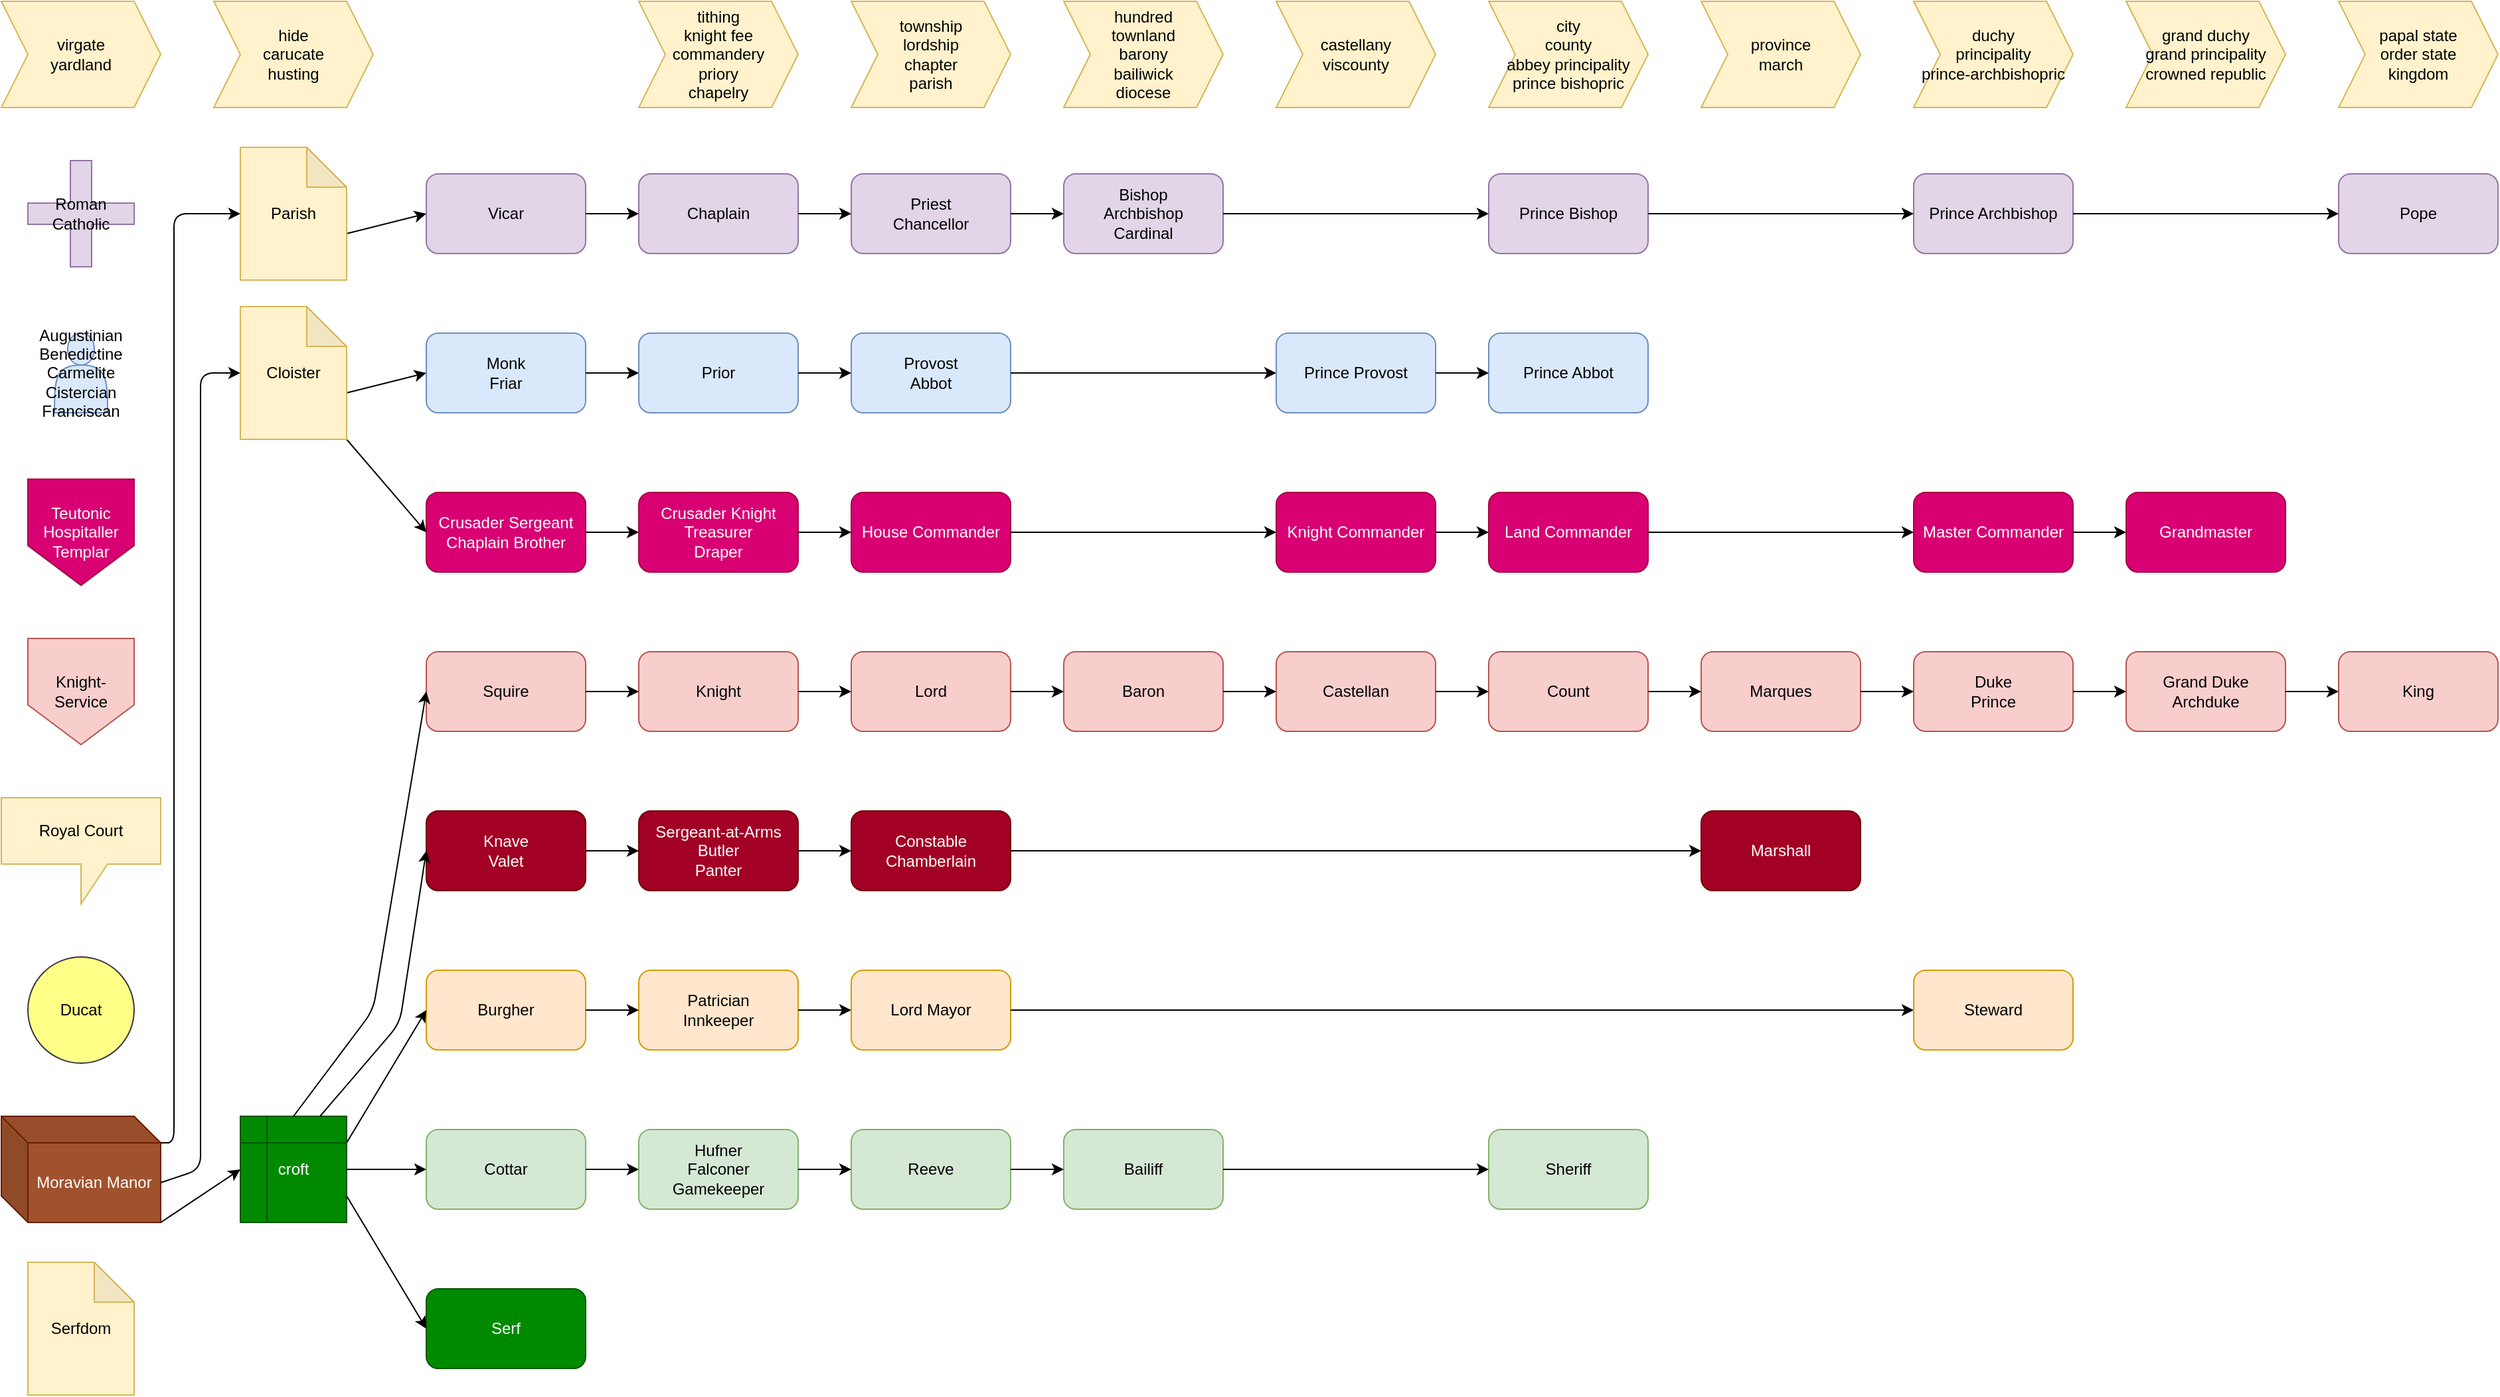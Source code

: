 <mxfile version="12.4.2" type="device" pages="1"><diagram id="fqwpL6NrUDYgaM_oACts" name="Pagina-1"><mxGraphModel dx="2249" dy="846" grid="1" gridSize="10" guides="1" tooltips="1" connect="1" arrows="1" fold="1" page="1" pageScale="1" pageWidth="827" pageHeight="1169" math="0" shadow="0"><root><mxCell id="oCK8tUkI4gXZ0sV6fzL8-0"/><mxCell id="oCK8tUkI4gXZ0sV6fzL8-1" parent="oCK8tUkI4gXZ0sV6fzL8-0"/><mxCell id="83fGAn5iUg1lBwkZTP7g-1" value="&lt;div&gt;hide&lt;/div&gt;&lt;div&gt;carucate&lt;/div&gt;&lt;div&gt;husting&lt;br&gt;&lt;/div&gt;" style="shape=step;perimeter=stepPerimeter;whiteSpace=wrap;html=1;fixedSize=1;fillColor=#fff2cc;strokeColor=#d6b656;" parent="oCK8tUkI4gXZ0sV6fzL8-1" vertex="1"><mxGeometry x="40" y="160" width="120" height="80" as="geometry"/></mxCell><mxCell id="83fGAn5iUg1lBwkZTP7g-2" value="&lt;div&gt;tithing&lt;/div&gt;&lt;div&gt;knight fee&lt;/div&gt;&lt;div&gt;commandery&lt;/div&gt;&lt;div&gt;priory&lt;/div&gt;&lt;div&gt;chapelry&lt;br&gt;&lt;/div&gt;" style="shape=step;perimeter=stepPerimeter;whiteSpace=wrap;html=1;fixedSize=1;fillColor=#fff2cc;strokeColor=#d6b656;" parent="oCK8tUkI4gXZ0sV6fzL8-1" vertex="1"><mxGeometry x="360" y="160" width="120" height="80" as="geometry"/></mxCell><mxCell id="83fGAn5iUg1lBwkZTP7g-3" value="&lt;div&gt;township&lt;/div&gt;&lt;div&gt;lordship&lt;/div&gt;&lt;div&gt;chapter&lt;/div&gt;&lt;div&gt;parish&lt;br&gt;&lt;/div&gt;" style="shape=step;perimeter=stepPerimeter;whiteSpace=wrap;html=1;fixedSize=1;fillColor=#fff2cc;strokeColor=#d6b656;" parent="oCK8tUkI4gXZ0sV6fzL8-1" vertex="1"><mxGeometry x="520" y="160" width="120" height="80" as="geometry"/></mxCell><mxCell id="83fGAn5iUg1lBwkZTP7g-4" value="&lt;div&gt;hundred&lt;/div&gt;&lt;div&gt;townland&lt;/div&gt;&lt;div&gt;barony&lt;/div&gt;&lt;div&gt;bailiwick&lt;/div&gt;&lt;div&gt;diocese&lt;/div&gt;" style="shape=step;perimeter=stepPerimeter;whiteSpace=wrap;html=1;fixedSize=1;fillColor=#fff2cc;strokeColor=#d6b656;" parent="oCK8tUkI4gXZ0sV6fzL8-1" vertex="1"><mxGeometry x="680" y="160" width="120" height="80" as="geometry"/></mxCell><mxCell id="83fGAn5iUg1lBwkZTP7g-5" value="&lt;div&gt;castellany&lt;/div&gt;&lt;div&gt;viscounty&lt;br&gt;&lt;/div&gt;" style="shape=step;perimeter=stepPerimeter;whiteSpace=wrap;html=1;fixedSize=1;fillColor=#fff2cc;strokeColor=#d6b656;" parent="oCK8tUkI4gXZ0sV6fzL8-1" vertex="1"><mxGeometry x="840" y="160" width="120" height="80" as="geometry"/></mxCell><mxCell id="83fGAn5iUg1lBwkZTP7g-6" value="&lt;div&gt;city&lt;/div&gt;&lt;div&gt;county&lt;/div&gt;&lt;div&gt;abbey principality&lt;/div&gt;&lt;div&gt;prince bishopric&lt;br&gt;&lt;/div&gt;" style="shape=step;perimeter=stepPerimeter;whiteSpace=wrap;html=1;fixedSize=1;fillColor=#fff2cc;strokeColor=#d6b656;" parent="oCK8tUkI4gXZ0sV6fzL8-1" vertex="1"><mxGeometry x="1000" y="160" width="120" height="80" as="geometry"/></mxCell><mxCell id="83fGAn5iUg1lBwkZTP7g-7" value="&lt;div&gt;province&lt;/div&gt;&lt;div&gt;march&lt;br&gt;&lt;/div&gt;" style="shape=step;perimeter=stepPerimeter;whiteSpace=wrap;html=1;fixedSize=1;fillColor=#fff2cc;strokeColor=#d6b656;" parent="oCK8tUkI4gXZ0sV6fzL8-1" vertex="1"><mxGeometry x="1160" y="160" width="120" height="80" as="geometry"/></mxCell><mxCell id="83fGAn5iUg1lBwkZTP7g-8" value="&lt;div&gt;duchy&lt;/div&gt;&lt;div&gt;principality&lt;/div&gt;&lt;div&gt;prince-archbishopric&lt;br&gt;&lt;/div&gt;" style="shape=step;perimeter=stepPerimeter;whiteSpace=wrap;html=1;fixedSize=1;fillColor=#fff2cc;strokeColor=#d6b656;" parent="oCK8tUkI4gXZ0sV6fzL8-1" vertex="1"><mxGeometry x="1320" y="160" width="120" height="80" as="geometry"/></mxCell><mxCell id="83fGAn5iUg1lBwkZTP7g-9" value="&lt;div&gt;grand duchy&lt;/div&gt;&lt;div&gt;grand principality&lt;/div&gt;&lt;div&gt;crowned republic&lt;br&gt;&lt;/div&gt;" style="shape=step;perimeter=stepPerimeter;whiteSpace=wrap;html=1;fixedSize=1;fillColor=#fff2cc;strokeColor=#d6b656;" parent="oCK8tUkI4gXZ0sV6fzL8-1" vertex="1"><mxGeometry x="1480" y="160" width="120" height="80" as="geometry"/></mxCell><mxCell id="83fGAn5iUg1lBwkZTP7g-10" value="&lt;div&gt;papal state&lt;/div&gt;&lt;div&gt;order state&lt;/div&gt;&lt;div&gt;kingdom&lt;br&gt;&lt;/div&gt;" style="shape=step;perimeter=stepPerimeter;whiteSpace=wrap;html=1;fixedSize=1;fillColor=#fff2cc;strokeColor=#d6b656;" parent="oCK8tUkI4gXZ0sV6fzL8-1" vertex="1"><mxGeometry x="1640" y="160" width="120" height="80" as="geometry"/></mxCell><mxCell id="83fGAn5iUg1lBwkZTP7g-11" value="&lt;div&gt;virgate&lt;/div&gt;&lt;div&gt;yardland&lt;/div&gt;" style="shape=step;perimeter=stepPerimeter;whiteSpace=wrap;html=1;fixedSize=1;fillColor=#fff2cc;strokeColor=#d6b656;" parent="oCK8tUkI4gXZ0sV6fzL8-1" vertex="1"><mxGeometry x="-120" y="160" width="120" height="80" as="geometry"/></mxCell><mxCell id="gKCgqKaBYZqM5Lune7bw-1" value="Vicar" style="rounded=1;whiteSpace=wrap;html=1;fillColor=#e1d5e7;strokeColor=#9673a6;" parent="oCK8tUkI4gXZ0sV6fzL8-1" vertex="1"><mxGeometry x="200" y="290" width="120" height="60" as="geometry"/></mxCell><mxCell id="gKCgqKaBYZqM5Lune7bw-2" value="Chaplain" style="rounded=1;whiteSpace=wrap;html=1;fillColor=#e1d5e7;strokeColor=#9673a6;" parent="oCK8tUkI4gXZ0sV6fzL8-1" vertex="1"><mxGeometry x="360" y="290" width="120" height="60" as="geometry"/></mxCell><mxCell id="gKCgqKaBYZqM5Lune7bw-4" value="" style="endArrow=classic;html=1;entryX=0;entryY=0.5;entryDx=0;entryDy=0;exitX=1;exitY=0.5;exitDx=0;exitDy=0;" parent="oCK8tUkI4gXZ0sV6fzL8-1" source="gKCgqKaBYZqM5Lune7bw-1" target="gKCgqKaBYZqM5Lune7bw-2" edge="1"><mxGeometry width="50" height="50" relative="1" as="geometry"><mxPoint x="320" y="400" as="sourcePoint"/><mxPoint x="360" y="400" as="targetPoint"/></mxGeometry></mxCell><mxCell id="gKCgqKaBYZqM5Lune7bw-5" value="Priest&lt;br&gt;Chancellor" style="rounded=1;whiteSpace=wrap;html=1;fillColor=#e1d5e7;strokeColor=#9673a6;" parent="oCK8tUkI4gXZ0sV6fzL8-1" vertex="1"><mxGeometry x="520" y="290" width="120" height="60" as="geometry"/></mxCell><mxCell id="gKCgqKaBYZqM5Lune7bw-6" value="Bishop&lt;br&gt;Archbishop&lt;br&gt;Cardinal" style="rounded=1;whiteSpace=wrap;html=1;fillColor=#e1d5e7;strokeColor=#9673a6;" parent="oCK8tUkI4gXZ0sV6fzL8-1" vertex="1"><mxGeometry x="680" y="290" width="120" height="60" as="geometry"/></mxCell><mxCell id="Omfk2hp4mNCDe5MxwnNr-0" value="Roman Catholic" style="shape=cross;whiteSpace=wrap;html=1;fillColor=#e1d5e7;strokeColor=#9673a6;" parent="oCK8tUkI4gXZ0sV6fzL8-1" vertex="1"><mxGeometry x="-100" y="280" width="80" height="80" as="geometry"/></mxCell><mxCell id="Omfk2hp4mNCDe5MxwnNr-1" value="Prince Bishop" style="rounded=1;whiteSpace=wrap;html=1;fillColor=#e1d5e7;strokeColor=#9673a6;" parent="oCK8tUkI4gXZ0sV6fzL8-1" vertex="1"><mxGeometry x="1000" y="290" width="120" height="60" as="geometry"/></mxCell><mxCell id="Omfk2hp4mNCDe5MxwnNr-3" value="Prince Archbishop" style="rounded=1;whiteSpace=wrap;html=1;fillColor=#e1d5e7;strokeColor=#9673a6;" parent="oCK8tUkI4gXZ0sV6fzL8-1" vertex="1"><mxGeometry x="1320" y="290" width="120" height="60" as="geometry"/></mxCell><mxCell id="Omfk2hp4mNCDe5MxwnNr-5" value="Pope" style="rounded=1;whiteSpace=wrap;html=1;fillColor=#e1d5e7;strokeColor=#9673a6;" parent="oCK8tUkI4gXZ0sV6fzL8-1" vertex="1"><mxGeometry x="1640" y="290" width="120" height="60" as="geometry"/></mxCell><mxCell id="SqtimmO35dM7RX1YcPdz-0" value="Monk&lt;br&gt;Friar" style="rounded=1;whiteSpace=wrap;html=1;fillColor=#dae8fc;strokeColor=#6c8ebf;" parent="oCK8tUkI4gXZ0sV6fzL8-1" vertex="1"><mxGeometry x="200" y="410" width="120" height="60" as="geometry"/></mxCell><mxCell id="SqtimmO35dM7RX1YcPdz-1" value="Prior" style="rounded=1;whiteSpace=wrap;html=1;fillColor=#dae8fc;strokeColor=#6c8ebf;" parent="oCK8tUkI4gXZ0sV6fzL8-1" vertex="1"><mxGeometry x="360" y="410" width="120" height="60" as="geometry"/></mxCell><mxCell id="SqtimmO35dM7RX1YcPdz-2" value="Provost&lt;br&gt;Abbot" style="rounded=1;whiteSpace=wrap;html=1;fillColor=#dae8fc;strokeColor=#6c8ebf;" parent="oCK8tUkI4gXZ0sV6fzL8-1" vertex="1"><mxGeometry x="520" y="410" width="120" height="60" as="geometry"/></mxCell><mxCell id="SqtimmO35dM7RX1YcPdz-4" value="Prince Provost" style="rounded=1;whiteSpace=wrap;html=1;fillColor=#dae8fc;strokeColor=#6c8ebf;" parent="oCK8tUkI4gXZ0sV6fzL8-1" vertex="1"><mxGeometry x="840" y="410" width="120" height="60" as="geometry"/></mxCell><mxCell id="SqtimmO35dM7RX1YcPdz-5" value="Prince Abbot" style="rounded=1;whiteSpace=wrap;html=1;fillColor=#dae8fc;strokeColor=#6c8ebf;" parent="oCK8tUkI4gXZ0sV6fzL8-1" vertex="1"><mxGeometry x="1000" y="410" width="120" height="60" as="geometry"/></mxCell><mxCell id="e0RKbU6NenNFE6--ffQX-0" value="Crusader Sergeant&lt;br&gt;Chaplain Brother" style="rounded=1;whiteSpace=wrap;html=1;fillColor=#d80073;strokeColor=#A50040;fontColor=#ffffff;" parent="oCK8tUkI4gXZ0sV6fzL8-1" vertex="1"><mxGeometry x="200" y="530" width="120" height="60" as="geometry"/></mxCell><mxCell id="e0RKbU6NenNFE6--ffQX-1" value="Crusader Knight&lt;br&gt;Treasurer&lt;br&gt;Draper" style="rounded=1;whiteSpace=wrap;html=1;fillColor=#d80073;strokeColor=#A50040;fontColor=#ffffff;" parent="oCK8tUkI4gXZ0sV6fzL8-1" vertex="1"><mxGeometry x="360" y="530" width="120" height="60" as="geometry"/></mxCell><mxCell id="e0RKbU6NenNFE6--ffQX-2" value="House Commander" style="rounded=1;whiteSpace=wrap;html=1;fillColor=#d80073;strokeColor=#A50040;fontColor=#ffffff;" parent="oCK8tUkI4gXZ0sV6fzL8-1" vertex="1"><mxGeometry x="520" y="530" width="120" height="60" as="geometry"/></mxCell><mxCell id="e0RKbU6NenNFE6--ffQX-4" value="Knight Commander" style="rounded=1;whiteSpace=wrap;html=1;fillColor=#d80073;strokeColor=#A50040;fontColor=#ffffff;" parent="oCK8tUkI4gXZ0sV6fzL8-1" vertex="1"><mxGeometry x="840" y="530" width="120" height="60" as="geometry"/></mxCell><mxCell id="e0RKbU6NenNFE6--ffQX-5" value="Land Commander" style="rounded=1;whiteSpace=wrap;html=1;fillColor=#d80073;strokeColor=#A50040;fontColor=#ffffff;" parent="oCK8tUkI4gXZ0sV6fzL8-1" vertex="1"><mxGeometry x="1000" y="530" width="120" height="60" as="geometry"/></mxCell><mxCell id="e0RKbU6NenNFE6--ffQX-7" value="Master Commander" style="rounded=1;whiteSpace=wrap;html=1;fillColor=#d80073;strokeColor=#A50040;fontColor=#ffffff;" parent="oCK8tUkI4gXZ0sV6fzL8-1" vertex="1"><mxGeometry x="1320" y="530" width="120" height="60" as="geometry"/></mxCell><mxCell id="e0RKbU6NenNFE6--ffQX-8" value="Grandmaster" style="rounded=1;whiteSpace=wrap;html=1;fillColor=#d80073;strokeColor=#A50040;fontColor=#ffffff;" parent="oCK8tUkI4gXZ0sV6fzL8-1" vertex="1"><mxGeometry x="1480" y="530" width="120" height="60" as="geometry"/></mxCell><mxCell id="5Yn5yn_RGyYrmo0M43x6-0" value="" style="endArrow=classic;html=1;entryX=0;entryY=0.5;entryDx=0;entryDy=0;" parent="oCK8tUkI4gXZ0sV6fzL8-1" source="Omfk2hp4mNCDe5MxwnNr-3" target="Omfk2hp4mNCDe5MxwnNr-5" edge="1"><mxGeometry width="50" height="50" relative="1" as="geometry"><mxPoint x="1050" y="660" as="sourcePoint"/><mxPoint x="1100" y="610" as="targetPoint"/></mxGeometry></mxCell><mxCell id="5Yn5yn_RGyYrmo0M43x6-1" value="" style="endArrow=classic;html=1;entryX=0;entryY=0.5;entryDx=0;entryDy=0;exitX=1;exitY=0.5;exitDx=0;exitDy=0;" parent="oCK8tUkI4gXZ0sV6fzL8-1" source="Omfk2hp4mNCDe5MxwnNr-1" target="Omfk2hp4mNCDe5MxwnNr-3" edge="1"><mxGeometry width="50" height="50" relative="1" as="geometry"><mxPoint x="1170" y="250" as="sourcePoint"/><mxPoint x="1370" y="250" as="targetPoint"/></mxGeometry></mxCell><mxCell id="5Yn5yn_RGyYrmo0M43x6-2" value="" style="endArrow=classic;html=1;entryX=0;entryY=0.5;entryDx=0;entryDy=0;exitX=1;exitY=0.5;exitDx=0;exitDy=0;" parent="oCK8tUkI4gXZ0sV6fzL8-1" source="gKCgqKaBYZqM5Lune7bw-6" target="Omfk2hp4mNCDe5MxwnNr-1" edge="1"><mxGeometry width="50" height="50" relative="1" as="geometry"><mxPoint x="880" y="280" as="sourcePoint"/><mxPoint x="1080" y="280" as="targetPoint"/></mxGeometry></mxCell><mxCell id="5Yn5yn_RGyYrmo0M43x6-3" value="" style="endArrow=classic;html=1;entryX=0;entryY=0.5;entryDx=0;entryDy=0;exitX=1;exitY=0.5;exitDx=0;exitDy=0;" parent="oCK8tUkI4gXZ0sV6fzL8-1" source="gKCgqKaBYZqM5Lune7bw-2" target="gKCgqKaBYZqM5Lune7bw-5" edge="1"><mxGeometry width="50" height="50" relative="1" as="geometry"><mxPoint x="460" y="270" as="sourcePoint"/><mxPoint x="500" y="270" as="targetPoint"/></mxGeometry></mxCell><mxCell id="5Yn5yn_RGyYrmo0M43x6-4" value="" style="endArrow=classic;html=1;entryX=0;entryY=0.5;entryDx=0;entryDy=0;exitX=1;exitY=0.5;exitDx=0;exitDy=0;" parent="oCK8tUkI4gXZ0sV6fzL8-1" source="gKCgqKaBYZqM5Lune7bw-5" target="gKCgqKaBYZqM5Lune7bw-6" edge="1"><mxGeometry width="50" height="50" relative="1" as="geometry"><mxPoint x="550" y="260" as="sourcePoint"/><mxPoint x="590" y="260" as="targetPoint"/></mxGeometry></mxCell><mxCell id="PNxsPU-OR9Gu_t92Zqk6-0" value="" style="endArrow=classic;html=1;entryX=0;entryY=0.5;entryDx=0;entryDy=0;exitX=1;exitY=0.5;exitDx=0;exitDy=0;" parent="oCK8tUkI4gXZ0sV6fzL8-1" source="SqtimmO35dM7RX1YcPdz-0" target="SqtimmO35dM7RX1YcPdz-1" edge="1"><mxGeometry width="50" height="50" relative="1" as="geometry"><mxPoint x="480" y="370" as="sourcePoint"/><mxPoint x="520" y="370" as="targetPoint"/></mxGeometry></mxCell><mxCell id="PNxsPU-OR9Gu_t92Zqk6-1" value="" style="endArrow=classic;html=1;entryX=0;entryY=0.5;entryDx=0;entryDy=0;exitX=1;exitY=0.5;exitDx=0;exitDy=0;" parent="oCK8tUkI4gXZ0sV6fzL8-1" source="SqtimmO35dM7RX1YcPdz-1" target="SqtimmO35dM7RX1YcPdz-2" edge="1"><mxGeometry width="50" height="50" relative="1" as="geometry"><mxPoint x="500" y="370" as="sourcePoint"/><mxPoint x="540" y="370" as="targetPoint"/></mxGeometry></mxCell><mxCell id="PNxsPU-OR9Gu_t92Zqk6-2" value="" style="endArrow=classic;html=1;entryX=0;entryY=0.5;entryDx=0;entryDy=0;exitX=1;exitY=0.5;exitDx=0;exitDy=0;" parent="oCK8tUkI4gXZ0sV6fzL8-1" source="SqtimmO35dM7RX1YcPdz-2" target="SqtimmO35dM7RX1YcPdz-4" edge="1"><mxGeometry width="50" height="50" relative="1" as="geometry"><mxPoint x="710" y="390" as="sourcePoint"/><mxPoint x="750" y="390" as="targetPoint"/></mxGeometry></mxCell><mxCell id="PNxsPU-OR9Gu_t92Zqk6-3" value="" style="endArrow=classic;html=1;entryX=0;entryY=0.5;entryDx=0;entryDy=0;exitX=1;exitY=0.5;exitDx=0;exitDy=0;" parent="oCK8tUkI4gXZ0sV6fzL8-1" source="SqtimmO35dM7RX1YcPdz-4" target="SqtimmO35dM7RX1YcPdz-5" edge="1"><mxGeometry width="50" height="50" relative="1" as="geometry"><mxPoint x="850" y="370" as="sourcePoint"/><mxPoint x="890" y="370" as="targetPoint"/></mxGeometry></mxCell><mxCell id="VxjK_jVTTmu4buuMJmHv-0" value="" style="endArrow=classic;html=1;entryX=0;entryY=0.5;entryDx=0;entryDy=0;exitX=1;exitY=0.5;exitDx=0;exitDy=0;" parent="oCK8tUkI4gXZ0sV6fzL8-1" source="e0RKbU6NenNFE6--ffQX-0" target="e0RKbU6NenNFE6--ffQX-1" edge="1"><mxGeometry width="50" height="50" relative="1" as="geometry"><mxPoint x="240" y="490" as="sourcePoint"/><mxPoint x="280" y="490" as="targetPoint"/></mxGeometry></mxCell><mxCell id="VxjK_jVTTmu4buuMJmHv-1" value="" style="endArrow=classic;html=1;entryX=0;entryY=0.5;entryDx=0;entryDy=0;exitX=1;exitY=0.5;exitDx=0;exitDy=0;" parent="oCK8tUkI4gXZ0sV6fzL8-1" source="e0RKbU6NenNFE6--ffQX-1" target="e0RKbU6NenNFE6--ffQX-2" edge="1"><mxGeometry width="50" height="50" relative="1" as="geometry"><mxPoint x="680" y="520" as="sourcePoint"/><mxPoint x="720" y="520" as="targetPoint"/></mxGeometry></mxCell><mxCell id="VxjK_jVTTmu4buuMJmHv-2" value="" style="endArrow=classic;html=1;entryX=0;entryY=0.5;entryDx=0;entryDy=0;exitX=1;exitY=0.5;exitDx=0;exitDy=0;" parent="oCK8tUkI4gXZ0sV6fzL8-1" source="e0RKbU6NenNFE6--ffQX-2" target="e0RKbU6NenNFE6--ffQX-4" edge="1"><mxGeometry width="50" height="50" relative="1" as="geometry"><mxPoint x="690" y="490" as="sourcePoint"/><mxPoint x="730" y="490" as="targetPoint"/></mxGeometry></mxCell><mxCell id="VxjK_jVTTmu4buuMJmHv-3" value="" style="endArrow=classic;html=1;entryX=0;entryY=0.5;entryDx=0;entryDy=0;exitX=1;exitY=0.5;exitDx=0;exitDy=0;" parent="oCK8tUkI4gXZ0sV6fzL8-1" source="e0RKbU6NenNFE6--ffQX-4" target="e0RKbU6NenNFE6--ffQX-5" edge="1"><mxGeometry width="50" height="50" relative="1" as="geometry"><mxPoint x="1220" y="480" as="sourcePoint"/><mxPoint x="1260" y="480" as="targetPoint"/></mxGeometry></mxCell><mxCell id="VxjK_jVTTmu4buuMJmHv-4" value="" style="endArrow=classic;html=1;entryX=0;entryY=0.5;entryDx=0;entryDy=0;exitX=1;exitY=0.5;exitDx=0;exitDy=0;" parent="oCK8tUkI4gXZ0sV6fzL8-1" source="e0RKbU6NenNFE6--ffQX-5" target="e0RKbU6NenNFE6--ffQX-7" edge="1"><mxGeometry width="50" height="50" relative="1" as="geometry"><mxPoint x="1270" y="420" as="sourcePoint"/><mxPoint x="1310" y="420" as="targetPoint"/></mxGeometry></mxCell><mxCell id="VxjK_jVTTmu4buuMJmHv-5" value="" style="endArrow=classic;html=1;entryX=0;entryY=0.5;entryDx=0;entryDy=0;exitX=1;exitY=0.5;exitDx=0;exitDy=0;" parent="oCK8tUkI4gXZ0sV6fzL8-1" source="e0RKbU6NenNFE6--ffQX-7" target="e0RKbU6NenNFE6--ffQX-8" edge="1"><mxGeometry width="50" height="50" relative="1" as="geometry"><mxPoint x="1300" y="440" as="sourcePoint"/><mxPoint x="1340" y="440" as="targetPoint"/></mxGeometry></mxCell><mxCell id="H91U4osRQxAJeBE-W0ZD-0" value="&lt;div&gt;Teutonic&lt;/div&gt;&lt;div&gt;Hospitaller&lt;/div&gt;&lt;div&gt;Templar&lt;br&gt;&lt;/div&gt;" style="shape=offPageConnector;whiteSpace=wrap;html=1;fillColor=#d80073;strokeColor=#A50040;fontColor=#ffffff;" parent="oCK8tUkI4gXZ0sV6fzL8-1" vertex="1"><mxGeometry x="-100" y="520" width="80" height="80" as="geometry"/></mxCell><mxCell id="Vj21JQoXXC0ZQVAAlDIr-0" value="Knight-Service" style="shape=offPageConnector;whiteSpace=wrap;html=1;fillColor=#f8cecc;strokeColor=#b85450;" parent="oCK8tUkI4gXZ0sV6fzL8-1" vertex="1"><mxGeometry x="-100" y="640" width="80" height="80" as="geometry"/></mxCell><mxCell id="2w35DNSEj0eIfV8UBgP6-0" value="Squire" style="rounded=1;whiteSpace=wrap;html=1;fillColor=#f8cecc;strokeColor=#b85450;" parent="oCK8tUkI4gXZ0sV6fzL8-1" vertex="1"><mxGeometry x="200" y="650" width="120" height="60" as="geometry"/></mxCell><mxCell id="2Aa79_PvcjOr2t7PqL3r-0" value="Knight" style="rounded=1;whiteSpace=wrap;html=1;fillColor=#f8cecc;strokeColor=#b85450;" parent="oCK8tUkI4gXZ0sV6fzL8-1" vertex="1"><mxGeometry x="360" y="650" width="120" height="60" as="geometry"/></mxCell><mxCell id="LwAP112f449tLHpx3aPl-0" value="Lord" style="rounded=1;whiteSpace=wrap;html=1;fillColor=#f8cecc;strokeColor=#b85450;" parent="oCK8tUkI4gXZ0sV6fzL8-1" vertex="1"><mxGeometry x="520" y="650" width="120" height="60" as="geometry"/></mxCell><mxCell id="PcAlQNiPRO1VjJI9oHBz-0" value="Baron" style="rounded=1;whiteSpace=wrap;html=1;fillColor=#f8cecc;strokeColor=#b85450;" parent="oCK8tUkI4gXZ0sV6fzL8-1" vertex="1"><mxGeometry x="680" y="650" width="120" height="60" as="geometry"/></mxCell><mxCell id="oSH6JOHfdkm9T1XpB9lV-0" value="Castellan" style="rounded=1;whiteSpace=wrap;html=1;fillColor=#f8cecc;strokeColor=#b85450;" parent="oCK8tUkI4gXZ0sV6fzL8-1" vertex="1"><mxGeometry x="840" y="650" width="120" height="60" as="geometry"/></mxCell><mxCell id="yfQY9L-E9nPQF1rfQLSz-0" value="Count" style="rounded=1;whiteSpace=wrap;html=1;fillColor=#f8cecc;strokeColor=#b85450;" parent="oCK8tUkI4gXZ0sV6fzL8-1" vertex="1"><mxGeometry x="1000" y="650" width="120" height="60" as="geometry"/></mxCell><mxCell id="dvQabn82KWzEI1NCNGsV-0" value="Marques" style="rounded=1;whiteSpace=wrap;html=1;fillColor=#f8cecc;strokeColor=#b85450;" parent="oCK8tUkI4gXZ0sV6fzL8-1" vertex="1"><mxGeometry x="1160" y="650" width="120" height="60" as="geometry"/></mxCell><mxCell id="08Y9eFM6RSt16kq9Ph3S-0" value="&lt;div&gt;Duke&lt;/div&gt;&lt;div&gt;Prince&lt;br&gt;&lt;/div&gt;" style="rounded=1;whiteSpace=wrap;html=1;fillColor=#f8cecc;strokeColor=#b85450;" parent="oCK8tUkI4gXZ0sV6fzL8-1" vertex="1"><mxGeometry x="1320" y="650" width="120" height="60" as="geometry"/></mxCell><mxCell id="t0ER8UB19njq66rI70_L-0" value="&lt;div&gt;Grand Duke&lt;/div&gt;&lt;div&gt;Archduke&lt;br&gt;&lt;/div&gt;" style="rounded=1;whiteSpace=wrap;html=1;fillColor=#f8cecc;strokeColor=#b85450;" parent="oCK8tUkI4gXZ0sV6fzL8-1" vertex="1"><mxGeometry x="1480" y="650" width="120" height="60" as="geometry"/></mxCell><mxCell id="MgmVeEAZFgEU_n-fjbBa-0" value="King" style="rounded=1;whiteSpace=wrap;html=1;fillColor=#f8cecc;strokeColor=#b85450;" parent="oCK8tUkI4gXZ0sV6fzL8-1" vertex="1"><mxGeometry x="1640" y="650" width="120" height="60" as="geometry"/></mxCell><mxCell id="MgmVeEAZFgEU_n-fjbBa-1" value="" style="endArrow=classic;html=1;entryX=0;entryY=0.5;entryDx=0;entryDy=0;exitX=1;exitY=0.5;exitDx=0;exitDy=0;" parent="oCK8tUkI4gXZ0sV6fzL8-1" source="t0ER8UB19njq66rI70_L-0" target="MgmVeEAZFgEU_n-fjbBa-0" edge="1"><mxGeometry width="50" height="50" relative="1" as="geometry"><mxPoint x="1780" y="460" as="sourcePoint"/><mxPoint x="1820" y="460" as="targetPoint"/></mxGeometry></mxCell><mxCell id="MgmVeEAZFgEU_n-fjbBa-2" value="" style="endArrow=classic;html=1;entryX=0;entryY=0.5;entryDx=0;entryDy=0;exitX=1;exitY=0.5;exitDx=0;exitDy=0;" parent="oCK8tUkI4gXZ0sV6fzL8-1" source="08Y9eFM6RSt16kq9Ph3S-0" target="t0ER8UB19njq66rI70_L-0" edge="1"><mxGeometry width="50" height="50" relative="1" as="geometry"><mxPoint x="1680" y="500" as="sourcePoint"/><mxPoint x="1720" y="500" as="targetPoint"/></mxGeometry></mxCell><mxCell id="MgmVeEAZFgEU_n-fjbBa-3" value="" style="endArrow=classic;html=1;entryX=0;entryY=0.5;entryDx=0;entryDy=0;exitX=1;exitY=0.5;exitDx=0;exitDy=0;" parent="oCK8tUkI4gXZ0sV6fzL8-1" source="dvQabn82KWzEI1NCNGsV-0" target="08Y9eFM6RSt16kq9Ph3S-0" edge="1"><mxGeometry width="50" height="50" relative="1" as="geometry"><mxPoint x="1260" y="460" as="sourcePoint"/><mxPoint x="1300" y="460" as="targetPoint"/></mxGeometry></mxCell><mxCell id="MgmVeEAZFgEU_n-fjbBa-4" value="" style="endArrow=classic;html=1;entryX=0;entryY=0.5;entryDx=0;entryDy=0;exitX=1;exitY=0.5;exitDx=0;exitDy=0;" parent="oCK8tUkI4gXZ0sV6fzL8-1" source="yfQY9L-E9nPQF1rfQLSz-0" target="dvQabn82KWzEI1NCNGsV-0" edge="1"><mxGeometry width="50" height="50" relative="1" as="geometry"><mxPoint x="1210" y="590" as="sourcePoint"/><mxPoint x="1250" y="590" as="targetPoint"/></mxGeometry></mxCell><mxCell id="MgmVeEAZFgEU_n-fjbBa-5" value="" style="endArrow=classic;html=1;entryX=0;entryY=0.5;entryDx=0;entryDy=0;exitX=1;exitY=0.5;exitDx=0;exitDy=0;" parent="oCK8tUkI4gXZ0sV6fzL8-1" source="oSH6JOHfdkm9T1XpB9lV-0" target="yfQY9L-E9nPQF1rfQLSz-0" edge="1"><mxGeometry width="50" height="50" relative="1" as="geometry"><mxPoint x="770" y="600" as="sourcePoint"/><mxPoint x="810" y="600" as="targetPoint"/></mxGeometry></mxCell><mxCell id="MgmVeEAZFgEU_n-fjbBa-6" value="" style="endArrow=classic;html=1;entryX=0;entryY=0.5;entryDx=0;entryDy=0;exitX=1;exitY=0.5;exitDx=0;exitDy=0;" parent="oCK8tUkI4gXZ0sV6fzL8-1" source="PcAlQNiPRO1VjJI9oHBz-0" target="oSH6JOHfdkm9T1XpB9lV-0" edge="1"><mxGeometry width="50" height="50" relative="1" as="geometry"><mxPoint x="720" y="590" as="sourcePoint"/><mxPoint x="760" y="590" as="targetPoint"/></mxGeometry></mxCell><mxCell id="MgmVeEAZFgEU_n-fjbBa-7" value="" style="endArrow=classic;html=1;entryX=0;entryY=0.5;entryDx=0;entryDy=0;exitX=1;exitY=0.5;exitDx=0;exitDy=0;" parent="oCK8tUkI4gXZ0sV6fzL8-1" source="LwAP112f449tLHpx3aPl-0" target="PcAlQNiPRO1VjJI9oHBz-0" edge="1"><mxGeometry width="50" height="50" relative="1" as="geometry"><mxPoint x="700" y="590" as="sourcePoint"/><mxPoint x="740" y="590" as="targetPoint"/></mxGeometry></mxCell><mxCell id="MgmVeEAZFgEU_n-fjbBa-8" value="" style="endArrow=classic;html=1;entryX=0;entryY=0.5;entryDx=0;entryDy=0;exitX=1;exitY=0.5;exitDx=0;exitDy=0;" parent="oCK8tUkI4gXZ0sV6fzL8-1" source="2Aa79_PvcjOr2t7PqL3r-0" target="LwAP112f449tLHpx3aPl-0" edge="1"><mxGeometry width="50" height="50" relative="1" as="geometry"><mxPoint x="700" y="590" as="sourcePoint"/><mxPoint x="740" y="590" as="targetPoint"/></mxGeometry></mxCell><mxCell id="MgmVeEAZFgEU_n-fjbBa-9" value="" style="endArrow=classic;html=1;entryX=0;entryY=0.5;entryDx=0;entryDy=0;exitX=1;exitY=0.5;exitDx=0;exitDy=0;" parent="oCK8tUkI4gXZ0sV6fzL8-1" source="2w35DNSEj0eIfV8UBgP6-0" target="2Aa79_PvcjOr2t7PqL3r-0" edge="1"><mxGeometry width="50" height="50" relative="1" as="geometry"><mxPoint x="370" y="620" as="sourcePoint"/><mxPoint x="410" y="620" as="targetPoint"/></mxGeometry></mxCell><mxCell id="z2Wq4WRmOXY1jUi4pLSN-0" value="&lt;div&gt;Knave&lt;/div&gt;&lt;div&gt;Valet&lt;/div&gt;" style="rounded=1;whiteSpace=wrap;html=1;fillColor=#a20025;strokeColor=#6F0000;fontColor=#ffffff;" parent="oCK8tUkI4gXZ0sV6fzL8-1" vertex="1"><mxGeometry x="200" y="770" width="120" height="60" as="geometry"/></mxCell><mxCell id="pjw3sNTV9NjiQqiQlvoV-0" value="&lt;div&gt;Sergeant-at-Arms&lt;/div&gt;&lt;div&gt;Butler&lt;/div&gt;&lt;div&gt;Panter&lt;br&gt;&lt;/div&gt;" style="rounded=1;whiteSpace=wrap;html=1;fillColor=#a20025;strokeColor=#6F0000;fontColor=#ffffff;" parent="oCK8tUkI4gXZ0sV6fzL8-1" vertex="1"><mxGeometry x="360" y="770" width="120" height="60" as="geometry"/></mxCell><mxCell id="2Igj7mUXKYqTI0HOGa1y-0" value="&lt;div&gt;Constable&lt;/div&gt;&lt;div&gt;Chamberlain&lt;br&gt;&lt;/div&gt;" style="rounded=1;whiteSpace=wrap;html=1;fillColor=#a20025;strokeColor=#6F0000;fontColor=#ffffff;" parent="oCK8tUkI4gXZ0sV6fzL8-1" vertex="1"><mxGeometry x="520" y="770" width="120" height="60" as="geometry"/></mxCell><mxCell id="gh5mvnGOIFd5tuoDdjmZ-0" value="Marshall" style="rounded=1;whiteSpace=wrap;html=1;fillColor=#a20025;strokeColor=#6F0000;fontColor=#ffffff;" parent="oCK8tUkI4gXZ0sV6fzL8-1" vertex="1"><mxGeometry x="1160" y="770" width="120" height="60" as="geometry"/></mxCell><mxCell id="gh5mvnGOIFd5tuoDdjmZ-1" value="" style="endArrow=classic;html=1;entryX=0;entryY=0.5;entryDx=0;entryDy=0;exitX=1;exitY=0.5;exitDx=0;exitDy=0;" parent="oCK8tUkI4gXZ0sV6fzL8-1" source="2Igj7mUXKYqTI0HOGa1y-0" target="gh5mvnGOIFd5tuoDdjmZ-0" edge="1"><mxGeometry width="50" height="50" relative="1" as="geometry"><mxPoint x="950" y="770" as="sourcePoint"/><mxPoint x="990" y="770" as="targetPoint"/></mxGeometry></mxCell><mxCell id="gh5mvnGOIFd5tuoDdjmZ-2" value="" style="endArrow=classic;html=1;entryX=0;entryY=0.5;entryDx=0;entryDy=0;exitX=1;exitY=0.5;exitDx=0;exitDy=0;" parent="oCK8tUkI4gXZ0sV6fzL8-1" source="pjw3sNTV9NjiQqiQlvoV-0" target="2Igj7mUXKYqTI0HOGa1y-0" edge="1"><mxGeometry width="50" height="50" relative="1" as="geometry"><mxPoint x="370" y="880" as="sourcePoint"/><mxPoint x="410" y="880" as="targetPoint"/></mxGeometry></mxCell><mxCell id="gh5mvnGOIFd5tuoDdjmZ-3" value="" style="endArrow=classic;html=1;entryX=0;entryY=0.5;entryDx=0;entryDy=0;exitX=1;exitY=0.5;exitDx=0;exitDy=0;" parent="oCK8tUkI4gXZ0sV6fzL8-1" source="z2Wq4WRmOXY1jUi4pLSN-0" target="pjw3sNTV9NjiQqiQlvoV-0" edge="1"><mxGeometry width="50" height="50" relative="1" as="geometry"><mxPoint x="300" y="900" as="sourcePoint"/><mxPoint x="340" y="900" as="targetPoint"/></mxGeometry></mxCell><mxCell id="0Vyex8PMv7TbCB19O0zr-0" value="Patrician&lt;br&gt;Innkeeper" style="rounded=1;whiteSpace=wrap;html=1;fillColor=#ffe6cc;strokeColor=#d79b00;" parent="oCK8tUkI4gXZ0sV6fzL8-1" vertex="1"><mxGeometry x="360" y="890" width="120" height="60" as="geometry"/></mxCell><mxCell id="JCthD6ASfeWcV_RAOXGS-0" value="Lord Mayor" style="rounded=1;whiteSpace=wrap;html=1;fillColor=#ffe6cc;strokeColor=#d79b00;" parent="oCK8tUkI4gXZ0sV6fzL8-1" vertex="1"><mxGeometry x="520" y="890" width="120" height="60" as="geometry"/></mxCell><mxCell id="gFEUu0lqK5ypKOopShAJ-0" value="Burgher" style="rounded=1;whiteSpace=wrap;html=1;fillColor=#ffe6cc;strokeColor=#d79b00;" parent="oCK8tUkI4gXZ0sV6fzL8-1" vertex="1"><mxGeometry x="200" y="890" width="120" height="60" as="geometry"/></mxCell><mxCell id="4N-jBm9g0fEGUhkpJody-3" value="" style="endArrow=classic;html=1;entryX=0;entryY=0.5;entryDx=0;entryDy=0;exitX=1;exitY=0.5;exitDx=0;exitDy=0;" parent="oCK8tUkI4gXZ0sV6fzL8-1" source="JCthD6ASfeWcV_RAOXGS-0" target="qV_M1l2GW40SyxKe6b2E-0" edge="1"><mxGeometry width="50" height="50" relative="1" as="geometry"><mxPoint x="800" y="920" as="sourcePoint"/><mxPoint x="1320" y="920" as="targetPoint"/></mxGeometry></mxCell><mxCell id="MWsJoeHcx7f51ZUEuAL_-0" value="" style="endArrow=classic;html=1;entryX=0;entryY=0.5;entryDx=0;entryDy=0;exitX=1;exitY=0.5;exitDx=0;exitDy=0;" parent="oCK8tUkI4gXZ0sV6fzL8-1" source="0Vyex8PMv7TbCB19O0zr-0" target="JCthD6ASfeWcV_RAOXGS-0" edge="1"><mxGeometry width="50" height="50" relative="1" as="geometry"><mxPoint x="110" y="870" as="sourcePoint"/><mxPoint x="150" y="870" as="targetPoint"/></mxGeometry></mxCell><mxCell id="MWsJoeHcx7f51ZUEuAL_-1" value="" style="endArrow=classic;html=1;entryX=0;entryY=0.5;entryDx=0;entryDy=0;exitX=1;exitY=0.5;exitDx=0;exitDy=0;" parent="oCK8tUkI4gXZ0sV6fzL8-1" source="gFEUu0lqK5ypKOopShAJ-0" target="0Vyex8PMv7TbCB19O0zr-0" edge="1"><mxGeometry width="50" height="50" relative="1" as="geometry"><mxPoint x="70" y="850" as="sourcePoint"/><mxPoint x="110" y="850" as="targetPoint"/></mxGeometry></mxCell><mxCell id="F2HPrOt9V80UaVafM3Fn-0" value="Cottar" style="rounded=1;whiteSpace=wrap;html=1;fillColor=#d5e8d4;strokeColor=#82b366;" parent="oCK8tUkI4gXZ0sV6fzL8-1" vertex="1"><mxGeometry x="200" y="1010" width="120" height="60" as="geometry"/></mxCell><mxCell id="HfyW_LQKj4yQppmq491T-0" value="&lt;div&gt;Hufner&lt;/div&gt;&lt;div&gt;Falconer&lt;/div&gt;&lt;div&gt;Gamekeeper&lt;br&gt;&lt;/div&gt;" style="rounded=1;whiteSpace=wrap;html=1;fillColor=#d5e8d4;strokeColor=#82b366;" parent="oCK8tUkI4gXZ0sV6fzL8-1" vertex="1"><mxGeometry x="360" y="1010" width="120" height="60" as="geometry"/></mxCell><mxCell id="1-VAzzrkYaOVBQSTOmHt-0" value="Reeve" style="rounded=1;whiteSpace=wrap;html=1;fillColor=#d5e8d4;strokeColor=#82b366;" parent="oCK8tUkI4gXZ0sV6fzL8-1" vertex="1"><mxGeometry x="520" y="1010" width="120" height="60" as="geometry"/></mxCell><mxCell id="_ob3Fqc3IQdEa3oNd9af-0" value="Bailiff" style="rounded=1;whiteSpace=wrap;html=1;fillColor=#d5e8d4;strokeColor=#82b366;" parent="oCK8tUkI4gXZ0sV6fzL8-1" vertex="1"><mxGeometry x="680" y="1010" width="120" height="60" as="geometry"/></mxCell><mxCell id="8b84hfvDX3lVodEZiDAX-0" value="Sheriff" style="rounded=1;whiteSpace=wrap;html=1;fillColor=#d5e8d4;strokeColor=#82b366;" parent="oCK8tUkI4gXZ0sV6fzL8-1" vertex="1"><mxGeometry x="1000" y="1010" width="120" height="60" as="geometry"/></mxCell><mxCell id="8b84hfvDX3lVodEZiDAX-1" value="" style="endArrow=classic;html=1;entryX=0;entryY=0.5;entryDx=0;entryDy=0;exitX=1;exitY=0.5;exitDx=0;exitDy=0;" parent="oCK8tUkI4gXZ0sV6fzL8-1" source="_ob3Fqc3IQdEa3oNd9af-0" target="8b84hfvDX3lVodEZiDAX-0" edge="1"><mxGeometry width="50" height="50" relative="1" as="geometry"><mxPoint x="900" y="1000" as="sourcePoint"/><mxPoint x="940" y="1000" as="targetPoint"/></mxGeometry></mxCell><mxCell id="8b84hfvDX3lVodEZiDAX-2" value="" style="endArrow=classic;html=1;entryX=0;entryY=0.5;entryDx=0;entryDy=0;exitX=1;exitY=0.5;exitDx=0;exitDy=0;" parent="oCK8tUkI4gXZ0sV6fzL8-1" source="1-VAzzrkYaOVBQSTOmHt-0" target="_ob3Fqc3IQdEa3oNd9af-0" edge="1"><mxGeometry width="50" height="50" relative="1" as="geometry"><mxPoint x="840" y="1100" as="sourcePoint"/><mxPoint x="880" y="1100" as="targetPoint"/></mxGeometry></mxCell><mxCell id="8b84hfvDX3lVodEZiDAX-3" value="" style="endArrow=classic;html=1;entryX=0;entryY=0.5;entryDx=0;entryDy=0;exitX=1;exitY=0.5;exitDx=0;exitDy=0;" parent="oCK8tUkI4gXZ0sV6fzL8-1" source="HfyW_LQKj4yQppmq491T-0" target="1-VAzzrkYaOVBQSTOmHt-0" edge="1"><mxGeometry width="50" height="50" relative="1" as="geometry"><mxPoint x="350" y="1130" as="sourcePoint"/><mxPoint x="390" y="1130" as="targetPoint"/></mxGeometry></mxCell><mxCell id="8b84hfvDX3lVodEZiDAX-4" value="" style="endArrow=classic;html=1;entryX=0;entryY=0.5;entryDx=0;entryDy=0;exitX=1;exitY=0.5;exitDx=0;exitDy=0;" parent="oCK8tUkI4gXZ0sV6fzL8-1" source="F2HPrOt9V80UaVafM3Fn-0" target="HfyW_LQKj4yQppmq491T-0" edge="1"><mxGeometry width="50" height="50" relative="1" as="geometry"><mxPoint x="340" y="1140" as="sourcePoint"/><mxPoint x="380" y="1140" as="targetPoint"/></mxGeometry></mxCell><mxCell id="gha5RXnt-qho2R3crj_6-0" value="Serf" style="rounded=1;whiteSpace=wrap;html=1;fillColor=#008a00;strokeColor=#005700;fontColor=#ffffff;" parent="oCK8tUkI4gXZ0sV6fzL8-1" vertex="1"><mxGeometry x="200" y="1130" width="120" height="60" as="geometry"/></mxCell><mxCell id="dEji5D6GqIUN30gGP0cM-0" value="Ducat" style="ellipse;whiteSpace=wrap;html=1;aspect=fixed;fillColor=#ffff88;strokeColor=#36393d;" parent="oCK8tUkI4gXZ0sV6fzL8-1" vertex="1"><mxGeometry x="-100" y="880" width="80" height="80" as="geometry"/></mxCell><mxCell id="9JwFpcBor_ViyKoCyKX9-0" value="Augustinian&lt;br&gt;Benedictine&lt;br&gt;Carmelite&lt;br&gt;Cistercian&lt;br&gt;Franciscan" style="shape=actor;whiteSpace=wrap;html=1;fillColor=#dae8fc;strokeColor=#6c8ebf;" parent="oCK8tUkI4gXZ0sV6fzL8-1" vertex="1"><mxGeometry x="-80" y="410" width="40" height="60" as="geometry"/></mxCell><mxCell id="6jApkif6oSSFDTe_UDc7-0" value="Moravian Manor" style="shape=cube;whiteSpace=wrap;html=1;boundedLbl=1;backgroundOutline=1;darkOpacity=0.05;darkOpacity2=0.1;fillColor=#a0522d;strokeColor=#6D1F00;fontColor=#ffffff;" parent="oCK8tUkI4gXZ0sV6fzL8-1" vertex="1"><mxGeometry x="-120" y="1000" width="120" height="80" as="geometry"/></mxCell><mxCell id="bS0sR2kwZ3CgfFbuPTSE-0" value="Serfdom" style="shape=note;whiteSpace=wrap;html=1;backgroundOutline=1;darkOpacity=0.05;fillColor=#fff2cc;strokeColor=#d6b656;" parent="oCK8tUkI4gXZ0sV6fzL8-1" vertex="1"><mxGeometry x="-100" y="1110" width="80" height="100" as="geometry"/></mxCell><mxCell id="cX49zFSBdbblm7YNsId7-1" value="" style="endArrow=classic;html=1;entryX=0;entryY=0.5;entryDx=0;entryDy=0;exitX=1;exitY=0.25;exitDx=0;exitDy=0;" parent="oCK8tUkI4gXZ0sV6fzL8-1" source="ndCWDj3-9gPNlr2RGcUk-1" target="gFEUu0lqK5ypKOopShAJ-0" edge="1"><mxGeometry width="50" height="50" relative="1" as="geometry"><mxPoint x="40" y="1280" as="sourcePoint"/><mxPoint x="90" y="1230" as="targetPoint"/></mxGeometry></mxCell><mxCell id="ndCWDj3-9gPNlr2RGcUk-1" value="croft" style="shape=internalStorage;whiteSpace=wrap;html=1;backgroundOutline=1;fillColor=#008a00;strokeColor=#005700;fontColor=#ffffff;" parent="oCK8tUkI4gXZ0sV6fzL8-1" vertex="1"><mxGeometry x="60" y="1000" width="80" height="80" as="geometry"/></mxCell><mxCell id="ndCWDj3-9gPNlr2RGcUk-3" value="" style="endArrow=classic;html=1;entryX=0;entryY=0.5;entryDx=0;entryDy=0;exitX=1;exitY=0.5;exitDx=0;exitDy=0;" parent="oCK8tUkI4gXZ0sV6fzL8-1" source="ndCWDj3-9gPNlr2RGcUk-1" target="F2HPrOt9V80UaVafM3Fn-0" edge="1"><mxGeometry width="50" height="50" relative="1" as="geometry"><mxPoint x="60" y="830" as="sourcePoint"/><mxPoint x="100" y="830" as="targetPoint"/></mxGeometry></mxCell><mxCell id="ndCWDj3-9gPNlr2RGcUk-4" value="" style="endArrow=classic;html=1;entryX=0;entryY=0.5;entryDx=0;entryDy=0;exitX=1;exitY=0.75;exitDx=0;exitDy=0;" parent="oCK8tUkI4gXZ0sV6fzL8-1" source="ndCWDj3-9gPNlr2RGcUk-1" target="gha5RXnt-qho2R3crj_6-0" edge="1"><mxGeometry width="50" height="50" relative="1" as="geometry"><mxPoint x="90" y="850" as="sourcePoint"/><mxPoint x="130" y="850" as="targetPoint"/></mxGeometry></mxCell><mxCell id="ndCWDj3-9gPNlr2RGcUk-5" value="" style="endArrow=classic;html=1;entryX=0;entryY=0.5;entryDx=0;entryDy=0;exitX=0.75;exitY=0;exitDx=0;exitDy=0;" parent="oCK8tUkI4gXZ0sV6fzL8-1" source="ndCWDj3-9gPNlr2RGcUk-1" target="z2Wq4WRmOXY1jUi4pLSN-0" edge="1"><mxGeometry width="50" height="50" relative="1" as="geometry"><mxPoint x="110" y="880" as="sourcePoint"/><mxPoint x="150" y="880" as="targetPoint"/><Array as="points"><mxPoint x="180" y="930"/></Array></mxGeometry></mxCell><mxCell id="ndCWDj3-9gPNlr2RGcUk-6" value="" style="endArrow=classic;html=1;entryX=0;entryY=0.5;entryDx=0;entryDy=0;exitX=0.5;exitY=0;exitDx=0;exitDy=0;" parent="oCK8tUkI4gXZ0sV6fzL8-1" source="ndCWDj3-9gPNlr2RGcUk-1" target="2w35DNSEj0eIfV8UBgP6-0" edge="1"><mxGeometry width="50" height="50" relative="1" as="geometry"><mxPoint x="100" y="820" as="sourcePoint"/><mxPoint x="140" y="820" as="targetPoint"/><Array as="points"><mxPoint x="160" y="920"/></Array></mxGeometry></mxCell><mxCell id="ndCWDj3-9gPNlr2RGcUk-7" value="" style="endArrow=classic;html=1;entryX=0;entryY=0.5;entryDx=0;entryDy=0;exitX=1;exitY=1;exitDx=0;exitDy=0;exitPerimeter=0;" parent="oCK8tUkI4gXZ0sV6fzL8-1" source="aelIZPS3rIGG0CiNxevu-0" target="e0RKbU6NenNFE6--ffQX-0" edge="1"><mxGeometry width="50" height="50" relative="1" as="geometry"><mxPoint x="140" y="560" as="sourcePoint"/><mxPoint x="120" y="550" as="targetPoint"/></mxGeometry></mxCell><mxCell id="ndCWDj3-9gPNlr2RGcUk-8" value="" style="endArrow=classic;html=1;entryX=0;entryY=0.5;entryDx=0;entryDy=0;exitX=0;exitY=0;exitDx=80;exitDy=65;exitPerimeter=0;" parent="oCK8tUkI4gXZ0sV6fzL8-1" source="aelIZPS3rIGG0CiNxevu-0" target="SqtimmO35dM7RX1YcPdz-0" edge="1"><mxGeometry width="50" height="50" relative="1" as="geometry"><mxPoint x="170" y="490" as="sourcePoint"/><mxPoint x="-260" y="510" as="targetPoint"/></mxGeometry></mxCell><mxCell id="ndCWDj3-9gPNlr2RGcUk-9" value="" style="endArrow=classic;html=1;entryX=0;entryY=0.5;entryDx=0;entryDy=0;exitX=0;exitY=0;exitDx=80;exitDy=65;exitPerimeter=0;" parent="oCK8tUkI4gXZ0sV6fzL8-1" source="AkzYTS1SZQ8eJWIY_BGp-0" target="gKCgqKaBYZqM5Lune7bw-1" edge="1"><mxGeometry width="50" height="50" relative="1" as="geometry"><mxPoint x="180" y="280" as="sourcePoint"/><mxPoint x="-270" y="420" as="targetPoint"/></mxGeometry></mxCell><mxCell id="ndCWDj3-9gPNlr2RGcUk-10" value="" style="endArrow=classic;html=1;entryX=0;entryY=0.5;entryDx=0;entryDy=0;exitX=1;exitY=1;exitDx=0;exitDy=0;exitPerimeter=0;" parent="oCK8tUkI4gXZ0sV6fzL8-1" source="6jApkif6oSSFDTe_UDc7-0" target="ndCWDj3-9gPNlr2RGcUk-1" edge="1"><mxGeometry width="50" height="50" relative="1" as="geometry"><mxPoint x="-20" y="1060" as="sourcePoint"/><mxPoint x="-50" y="1230" as="targetPoint"/></mxGeometry></mxCell><mxCell id="VFju4oLxIAiLwlMKMUl2-3" value="" style="endArrow=classic;html=1;exitX=0;exitY=0;exitDx=120;exitDy=50;entryX=0;entryY=0.5;entryDx=0;entryDy=0;entryPerimeter=0;exitPerimeter=0;" parent="oCK8tUkI4gXZ0sV6fzL8-1" source="6jApkif6oSSFDTe_UDc7-0" target="aelIZPS3rIGG0CiNxevu-0" edge="1"><mxGeometry width="50" height="50" relative="1" as="geometry"><mxPoint x="-20" y="1040" as="sourcePoint"/><mxPoint x="40" y="400" as="targetPoint"/><Array as="points"><mxPoint x="30" y="1040"/><mxPoint x="30" y="440"/></Array></mxGeometry></mxCell><mxCell id="VFju4oLxIAiLwlMKMUl2-4" value="" style="endArrow=classic;html=1;exitX=0;exitY=0;exitDx=120;exitDy=20;exitPerimeter=0;entryX=0;entryY=0.5;entryDx=0;entryDy=0;entryPerimeter=0;" parent="oCK8tUkI4gXZ0sV6fzL8-1" source="6jApkif6oSSFDTe_UDc7-0" target="AkzYTS1SZQ8eJWIY_BGp-0" edge="1"><mxGeometry width="50" height="50" relative="1" as="geometry"><mxPoint x="-20" y="1020" as="sourcePoint"/><mxPoint x="40" y="300" as="targetPoint"/><Array as="points"><mxPoint x="10" y="1020"/><mxPoint x="10" y="320"/></Array></mxGeometry></mxCell><mxCell id="SdyoMZNdkbKUpXLXkgpl-0" value="Royal Court" style="shape=callout;whiteSpace=wrap;html=1;perimeter=calloutPerimeter;fillColor=#fff2cc;strokeColor=#d6b656;" parent="oCK8tUkI4gXZ0sV6fzL8-1" vertex="1"><mxGeometry x="-120" y="760" width="120" height="80" as="geometry"/></mxCell><mxCell id="aelIZPS3rIGG0CiNxevu-0" value="Cloister" style="shape=note;whiteSpace=wrap;html=1;backgroundOutline=1;darkOpacity=0.05;fillColor=#fff2cc;strokeColor=#d6b656;" parent="oCK8tUkI4gXZ0sV6fzL8-1" vertex="1"><mxGeometry x="60" y="390" width="80" height="100" as="geometry"/></mxCell><mxCell id="AkzYTS1SZQ8eJWIY_BGp-0" value="Parish" style="shape=note;whiteSpace=wrap;html=1;backgroundOutline=1;darkOpacity=0.05;fillColor=#fff2cc;strokeColor=#d6b656;" parent="oCK8tUkI4gXZ0sV6fzL8-1" vertex="1"><mxGeometry x="60" y="270" width="80" height="100" as="geometry"/></mxCell><mxCell id="qV_M1l2GW40SyxKe6b2E-0" value="Steward" style="rounded=1;whiteSpace=wrap;html=1;fillColor=#ffe6cc;strokeColor=#d79b00;" parent="oCK8tUkI4gXZ0sV6fzL8-1" vertex="1"><mxGeometry x="1320" y="890" width="120" height="60" as="geometry"/></mxCell></root></mxGraphModel></diagram></mxfile>